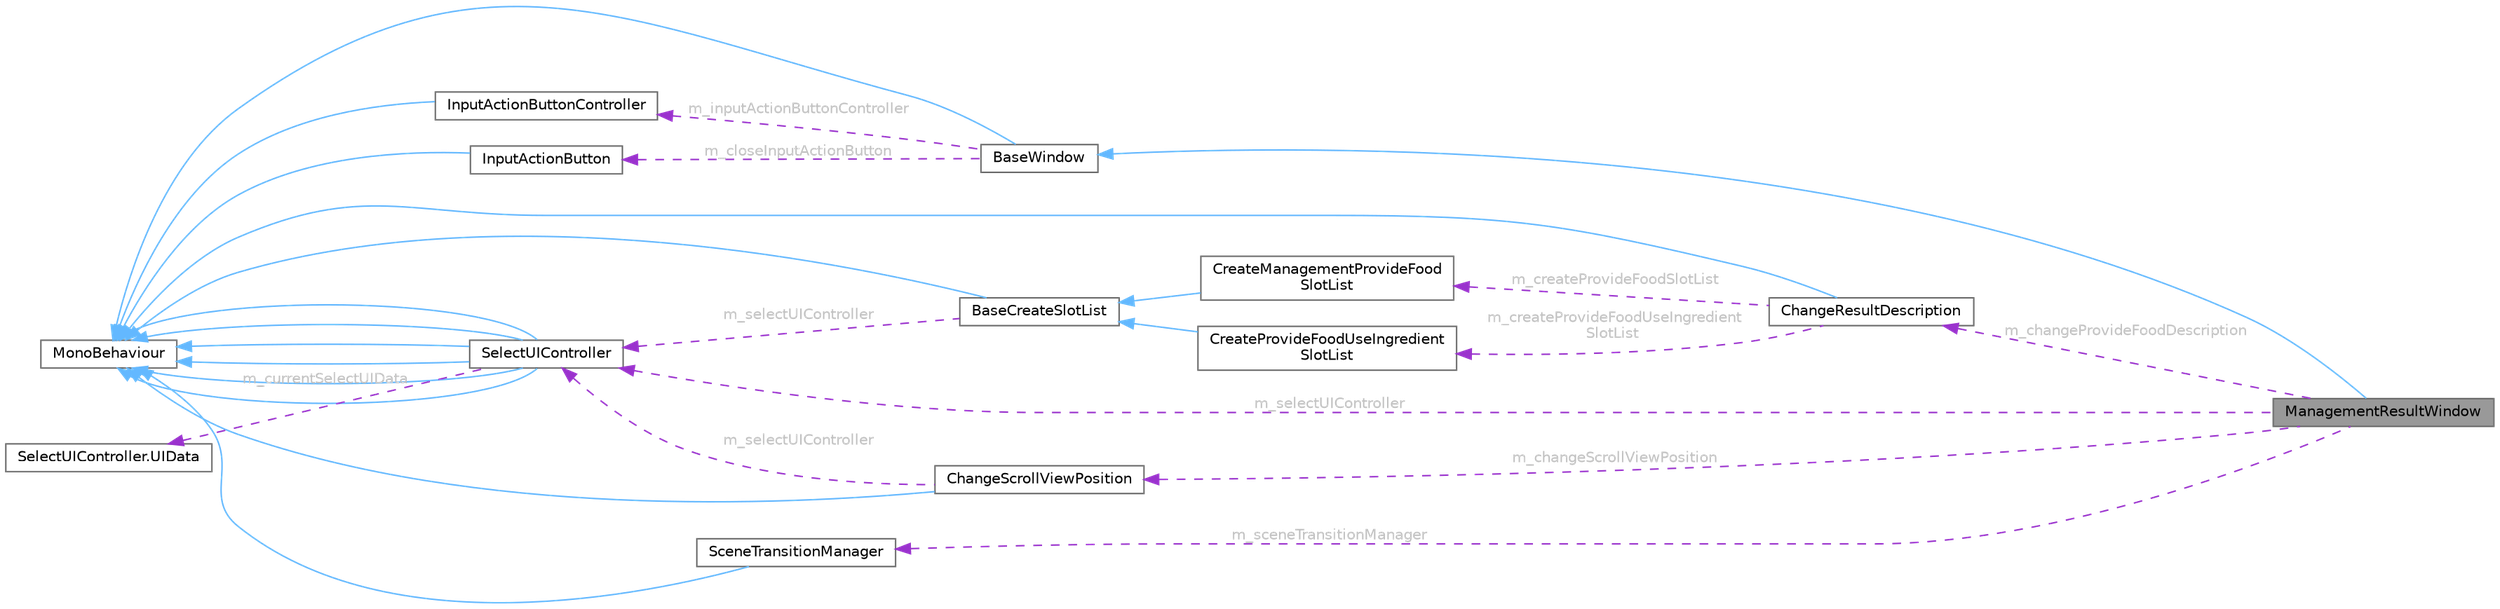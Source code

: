 digraph "ManagementResultWindow"
{
 // LATEX_PDF_SIZE
  bgcolor="transparent";
  edge [fontname=Helvetica,fontsize=10,labelfontname=Helvetica,labelfontsize=10];
  node [fontname=Helvetica,fontsize=10,shape=box,height=0.2,width=0.4];
  rankdir="LR";
  Node1 [id="Node000001",label="ManagementResultWindow",height=0.2,width=0.4,color="gray40", fillcolor="grey60", style="filled", fontcolor="black",tooltip=" "];
  Node2 -> Node1 [id="edge1_Node000001_Node000002",dir="back",color="steelblue1",style="solid",tooltip=" "];
  Node2 [id="Node000002",label="BaseWindow",height=0.2,width=0.4,color="gray40", fillcolor="white", style="filled",URL="$class_base_window.html",tooltip=" "];
  Node3 -> Node2 [id="edge2_Node000002_Node000003",dir="back",color="steelblue1",style="solid",tooltip=" "];
  Node3 [id="Node000003",label="MonoBehaviour",height=0.2,width=0.4,color="gray40", fillcolor="white", style="filled",tooltip=" "];
  Node4 -> Node2 [id="edge3_Node000002_Node000004",dir="back",color="darkorchid3",style="dashed",tooltip=" ",label=" m_inputActionButtonController",fontcolor="grey" ];
  Node4 [id="Node000004",label="InputActionButtonController",height=0.2,width=0.4,color="gray40", fillcolor="white", style="filled",URL="$class_input_action_button_controller.html",tooltip=" "];
  Node3 -> Node4 [id="edge4_Node000004_Node000003",dir="back",color="steelblue1",style="solid",tooltip=" "];
  Node5 -> Node2 [id="edge5_Node000002_Node000005",dir="back",color="darkorchid3",style="dashed",tooltip=" ",label=" m_closeInputActionButton",fontcolor="grey" ];
  Node5 [id="Node000005",label="InputActionButton",height=0.2,width=0.4,color="gray40", fillcolor="white", style="filled",URL="$class_input_action_button.html",tooltip=" "];
  Node3 -> Node5 [id="edge6_Node000005_Node000003",dir="back",color="steelblue1",style="solid",tooltip=" "];
  Node6 -> Node1 [id="edge7_Node000001_Node000006",dir="back",color="darkorchid3",style="dashed",tooltip=" ",label=" m_changeProvideFoodDescription",fontcolor="grey" ];
  Node6 [id="Node000006",label="ChangeResultDescription",height=0.2,width=0.4,color="gray40", fillcolor="white", style="filled",URL="$class_change_result_description.html",tooltip=" "];
  Node3 -> Node6 [id="edge8_Node000006_Node000003",dir="back",color="steelblue1",style="solid",tooltip=" "];
  Node7 -> Node6 [id="edge9_Node000006_Node000007",dir="back",color="darkorchid3",style="dashed",tooltip=" ",label=" m_createProvideFoodSlotList",fontcolor="grey" ];
  Node7 [id="Node000007",label="CreateManagementProvideFood\lSlotList",height=0.2,width=0.4,color="gray40", fillcolor="white", style="filled",URL="$class_create_management_provide_food_slot_list.html",tooltip=" "];
  Node8 -> Node7 [id="edge10_Node000007_Node000008",dir="back",color="steelblue1",style="solid",tooltip=" "];
  Node8 [id="Node000008",label="BaseCreateSlotList",height=0.2,width=0.4,color="gray40", fillcolor="white", style="filled",URL="$class_base_create_slot_list.html",tooltip=" "];
  Node3 -> Node8 [id="edge11_Node000008_Node000003",dir="back",color="steelblue1",style="solid",tooltip=" "];
  Node9 -> Node8 [id="edge12_Node000008_Node000009",dir="back",color="darkorchid3",style="dashed",tooltip=" ",label=" m_selectUIController",fontcolor="grey" ];
  Node9 [id="Node000009",label="SelectUIController",height=0.2,width=0.4,color="gray40", fillcolor="white", style="filled",URL="$class_select_u_i_controller.html",tooltip=" "];
  Node3 -> Node9 [id="edge13_Node000009_Node000003",dir="back",color="steelblue1",style="solid",tooltip=" "];
  Node3 -> Node9 [id="edge14_Node000009_Node000003",dir="back",color="steelblue1",style="solid",tooltip=" "];
  Node3 -> Node9 [id="edge15_Node000009_Node000003",dir="back",color="steelblue1",style="solid",tooltip=" "];
  Node3 -> Node9 [id="edge16_Node000009_Node000003",dir="back",color="steelblue1",style="solid",tooltip=" "];
  Node3 -> Node9 [id="edge17_Node000009_Node000003",dir="back",color="steelblue1",style="solid",tooltip=" "];
  Node3 -> Node9 [id="edge18_Node000009_Node000003",dir="back",color="steelblue1",style="solid",tooltip=" "];
  Node10 -> Node9 [id="edge19_Node000009_Node000010",dir="back",color="darkorchid3",style="dashed",tooltip=" ",label=" m_currentSelectUIData",fontcolor="grey" ];
  Node10 [id="Node000010",label="SelectUIController.UIData",height=0.2,width=0.4,color="gray40", fillcolor="white", style="filled",URL="$class_select_u_i_controller_1_1_u_i_data.html",tooltip=" "];
  Node11 -> Node6 [id="edge20_Node000006_Node000011",dir="back",color="darkorchid3",style="dashed",tooltip=" ",label=" m_createProvideFoodUseIngredient\lSlotList",fontcolor="grey" ];
  Node11 [id="Node000011",label="CreateProvideFoodUseIngredient\lSlotList",height=0.2,width=0.4,color="gray40", fillcolor="white", style="filled",URL="$class_create_provide_food_use_ingredient_slot_list.html",tooltip=" "];
  Node8 -> Node11 [id="edge21_Node000011_Node000008",dir="back",color="steelblue1",style="solid",tooltip=" "];
  Node9 -> Node1 [id="edge22_Node000001_Node000009",dir="back",color="darkorchid3",style="dashed",tooltip=" ",label=" m_selectUIController",fontcolor="grey" ];
  Node12 -> Node1 [id="edge23_Node000001_Node000012",dir="back",color="darkorchid3",style="dashed",tooltip=" ",label=" m_changeScrollViewPosition",fontcolor="grey" ];
  Node12 [id="Node000012",label="ChangeScrollViewPosition",height=0.2,width=0.4,color="gray40", fillcolor="white", style="filled",URL="$class_change_scroll_view_position.html",tooltip=" "];
  Node3 -> Node12 [id="edge24_Node000012_Node000003",dir="back",color="steelblue1",style="solid",tooltip=" "];
  Node9 -> Node12 [id="edge25_Node000012_Node000009",dir="back",color="darkorchid3",style="dashed",tooltip=" ",label=" m_selectUIController",fontcolor="grey" ];
  Node13 -> Node1 [id="edge26_Node000001_Node000013",dir="back",color="darkorchid3",style="dashed",tooltip=" ",label=" m_sceneTransitionManager",fontcolor="grey" ];
  Node13 [id="Node000013",label="SceneTransitionManager",height=0.2,width=0.4,color="gray40", fillcolor="white", style="filled",URL="$class_scene_transition_manager.html",tooltip=" "];
  Node3 -> Node13 [id="edge27_Node000013_Node000003",dir="back",color="steelblue1",style="solid",tooltip=" "];
}
